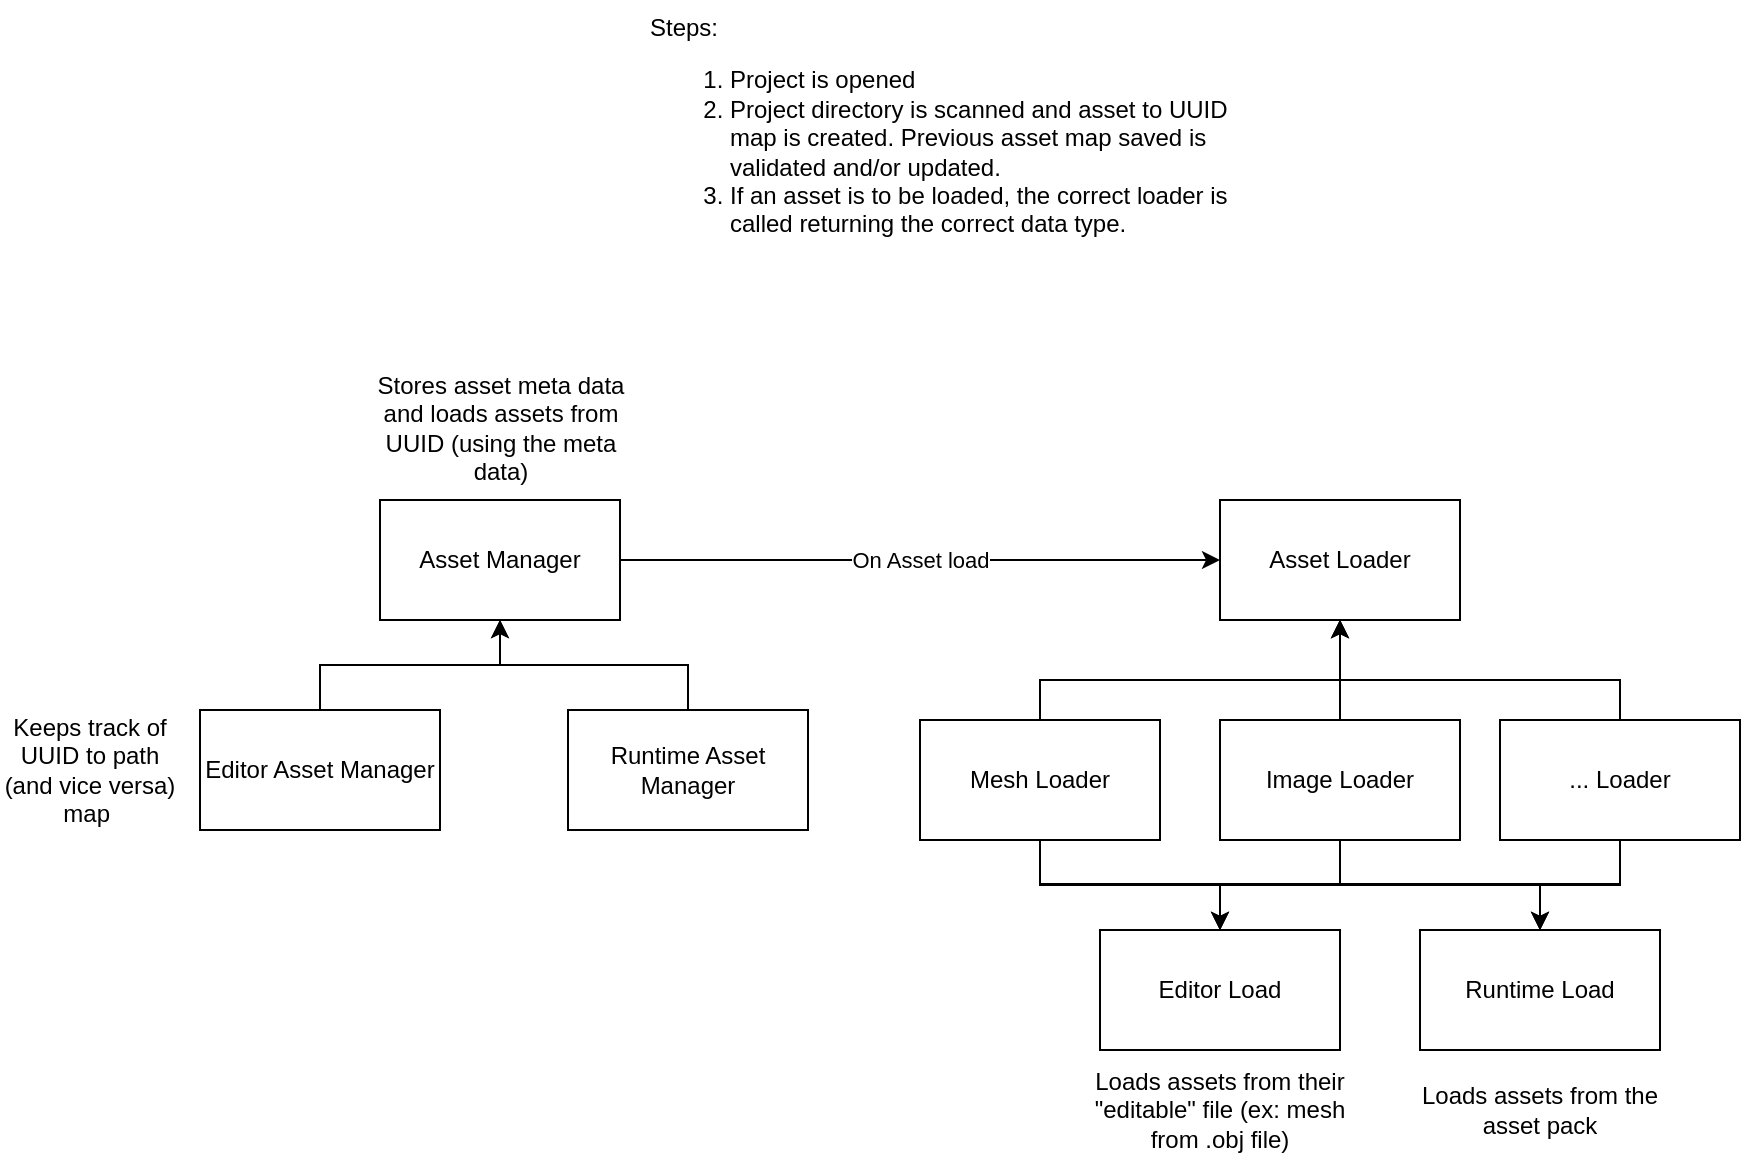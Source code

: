 <mxfile version="24.4.6" type="device">
  <diagram name="Page-1" id="s1o9P2wB5GYVm1UVTe90">
    <mxGraphModel dx="1434" dy="836" grid="1" gridSize="10" guides="1" tooltips="1" connect="1" arrows="1" fold="1" page="1" pageScale="1" pageWidth="827" pageHeight="1169" math="0" shadow="0">
      <root>
        <mxCell id="0" />
        <mxCell id="1" parent="0" />
        <mxCell id="5xO5ulIbjKp1GPoWiXpJ-31" value="On Asset load" style="edgeStyle=orthogonalEdgeStyle;rounded=0;orthogonalLoop=1;jettySize=auto;html=1;entryX=0;entryY=0.5;entryDx=0;entryDy=0;" parent="1" source="5xO5ulIbjKp1GPoWiXpJ-1" target="5xO5ulIbjKp1GPoWiXpJ-10" edge="1">
          <mxGeometry relative="1" as="geometry">
            <Array as="points">
              <mxPoint x="440" y="340" />
              <mxPoint x="440" y="340" />
            </Array>
          </mxGeometry>
        </mxCell>
        <mxCell id="5xO5ulIbjKp1GPoWiXpJ-1" value="Asset Manager" style="rounded=0;whiteSpace=wrap;html=1;" parent="1" vertex="1">
          <mxGeometry x="250" y="310" width="120" height="60" as="geometry" />
        </mxCell>
        <mxCell id="5xO5ulIbjKp1GPoWiXpJ-2" value="Keeps track of UUID to path (and vice versa) map&amp;nbsp;" style="text;strokeColor=none;align=center;fillColor=none;html=1;verticalAlign=middle;whiteSpace=wrap;rounded=0;" parent="1" vertex="1">
          <mxGeometry x="60" y="430" width="90" height="30" as="geometry" />
        </mxCell>
        <mxCell id="5xO5ulIbjKp1GPoWiXpJ-6" style="edgeStyle=orthogonalEdgeStyle;rounded=0;orthogonalLoop=1;jettySize=auto;html=1;" parent="1" source="5xO5ulIbjKp1GPoWiXpJ-3" target="5xO5ulIbjKp1GPoWiXpJ-1" edge="1">
          <mxGeometry relative="1" as="geometry" />
        </mxCell>
        <mxCell id="5xO5ulIbjKp1GPoWiXpJ-3" value="Editor Asset Manager" style="rounded=0;whiteSpace=wrap;html=1;" parent="1" vertex="1">
          <mxGeometry x="160" y="415" width="120" height="60" as="geometry" />
        </mxCell>
        <mxCell id="5xO5ulIbjKp1GPoWiXpJ-5" style="edgeStyle=orthogonalEdgeStyle;rounded=0;orthogonalLoop=1;jettySize=auto;html=1;entryX=0.5;entryY=1;entryDx=0;entryDy=0;" parent="1" source="5xO5ulIbjKp1GPoWiXpJ-4" target="5xO5ulIbjKp1GPoWiXpJ-1" edge="1">
          <mxGeometry relative="1" as="geometry" />
        </mxCell>
        <mxCell id="5xO5ulIbjKp1GPoWiXpJ-4" value="Runtime Asset Manager" style="rounded=0;whiteSpace=wrap;html=1;" parent="1" vertex="1">
          <mxGeometry x="344" y="415" width="120" height="60" as="geometry" />
        </mxCell>
        <mxCell id="5xO5ulIbjKp1GPoWiXpJ-7" value="Stores asset meta data and loads assets from UUID (using the meta data)" style="text;strokeColor=none;align=center;fillColor=none;html=1;verticalAlign=middle;whiteSpace=wrap;rounded=0;" parent="1" vertex="1">
          <mxGeometry x="237.5" y="250" width="145" height="48.33" as="geometry" />
        </mxCell>
        <mxCell id="5xO5ulIbjKp1GPoWiXpJ-9" value="Steps:&amp;nbsp;&lt;div&gt;&lt;ol&gt;&lt;li&gt;Project is opened&lt;/li&gt;&lt;li&gt;Project directory is scanned and asset to UUID map is created. Previous asset map saved is validated and/or updated.&lt;/li&gt;&lt;li&gt;If an asset is to be loaded, the correct loader is called returning the correct data type.&lt;/li&gt;&lt;/ol&gt;&lt;/div&gt;" style="text;strokeColor=none;align=left;fillColor=none;html=1;verticalAlign=top;whiteSpace=wrap;rounded=0;" parent="1" vertex="1">
          <mxGeometry x="382.5" y="60" width="300" height="130" as="geometry" />
        </mxCell>
        <mxCell id="5xO5ulIbjKp1GPoWiXpJ-10" value="Asset Loader" style="rounded=0;whiteSpace=wrap;html=1;" parent="1" vertex="1">
          <mxGeometry x="670" y="310" width="120" height="60" as="geometry" />
        </mxCell>
        <mxCell id="5xO5ulIbjKp1GPoWiXpJ-13" style="edgeStyle=orthogonalEdgeStyle;rounded=0;orthogonalLoop=1;jettySize=auto;html=1;" parent="1" source="5xO5ulIbjKp1GPoWiXpJ-11" target="5xO5ulIbjKp1GPoWiXpJ-10" edge="1">
          <mxGeometry relative="1" as="geometry">
            <Array as="points">
              <mxPoint x="580" y="400" />
              <mxPoint x="730" y="400" />
            </Array>
          </mxGeometry>
        </mxCell>
        <mxCell id="5xO5ulIbjKp1GPoWiXpJ-20" style="edgeStyle=orthogonalEdgeStyle;rounded=0;orthogonalLoop=1;jettySize=auto;html=1;entryX=0.5;entryY=0;entryDx=0;entryDy=0;" parent="1" source="5xO5ulIbjKp1GPoWiXpJ-11" target="5xO5ulIbjKp1GPoWiXpJ-18" edge="1">
          <mxGeometry relative="1" as="geometry" />
        </mxCell>
        <mxCell id="5xO5ulIbjKp1GPoWiXpJ-25" style="edgeStyle=orthogonalEdgeStyle;rounded=0;orthogonalLoop=1;jettySize=auto;html=1;entryX=0.5;entryY=0;entryDx=0;entryDy=0;" parent="1" source="5xO5ulIbjKp1GPoWiXpJ-11" target="5xO5ulIbjKp1GPoWiXpJ-19" edge="1">
          <mxGeometry relative="1" as="geometry">
            <Array as="points">
              <mxPoint x="580" y="502" />
              <mxPoint x="830" y="502" />
            </Array>
          </mxGeometry>
        </mxCell>
        <mxCell id="5xO5ulIbjKp1GPoWiXpJ-11" value="Mesh Loader" style="rounded=0;whiteSpace=wrap;html=1;" parent="1" vertex="1">
          <mxGeometry x="520" y="420" width="120" height="60" as="geometry" />
        </mxCell>
        <mxCell id="5xO5ulIbjKp1GPoWiXpJ-14" style="edgeStyle=orthogonalEdgeStyle;rounded=0;orthogonalLoop=1;jettySize=auto;html=1;" parent="1" source="5xO5ulIbjKp1GPoWiXpJ-12" target="5xO5ulIbjKp1GPoWiXpJ-10" edge="1">
          <mxGeometry relative="1" as="geometry" />
        </mxCell>
        <mxCell id="5xO5ulIbjKp1GPoWiXpJ-21" style="edgeStyle=orthogonalEdgeStyle;rounded=0;orthogonalLoop=1;jettySize=auto;html=1;entryX=0.5;entryY=0;entryDx=0;entryDy=0;" parent="1" source="5xO5ulIbjKp1GPoWiXpJ-12" target="5xO5ulIbjKp1GPoWiXpJ-18" edge="1">
          <mxGeometry relative="1" as="geometry" />
        </mxCell>
        <mxCell id="5xO5ulIbjKp1GPoWiXpJ-24" style="edgeStyle=orthogonalEdgeStyle;rounded=0;orthogonalLoop=1;jettySize=auto;html=1;entryX=0.5;entryY=0;entryDx=0;entryDy=0;" parent="1" source="5xO5ulIbjKp1GPoWiXpJ-12" target="5xO5ulIbjKp1GPoWiXpJ-19" edge="1">
          <mxGeometry relative="1" as="geometry" />
        </mxCell>
        <mxCell id="5xO5ulIbjKp1GPoWiXpJ-12" value="Image Loader" style="rounded=0;whiteSpace=wrap;html=1;" parent="1" vertex="1">
          <mxGeometry x="670" y="420" width="120" height="60" as="geometry" />
        </mxCell>
        <mxCell id="5xO5ulIbjKp1GPoWiXpJ-17" style="edgeStyle=orthogonalEdgeStyle;rounded=0;orthogonalLoop=1;jettySize=auto;html=1;entryX=0.5;entryY=1;entryDx=0;entryDy=0;" parent="1" source="5xO5ulIbjKp1GPoWiXpJ-15" target="5xO5ulIbjKp1GPoWiXpJ-10" edge="1">
          <mxGeometry relative="1" as="geometry">
            <Array as="points">
              <mxPoint x="870" y="400" />
              <mxPoint x="730" y="400" />
            </Array>
          </mxGeometry>
        </mxCell>
        <mxCell id="5xO5ulIbjKp1GPoWiXpJ-22" style="edgeStyle=orthogonalEdgeStyle;rounded=0;orthogonalLoop=1;jettySize=auto;html=1;entryX=0.5;entryY=0;entryDx=0;entryDy=0;" parent="1" source="5xO5ulIbjKp1GPoWiXpJ-15" target="5xO5ulIbjKp1GPoWiXpJ-18" edge="1">
          <mxGeometry relative="1" as="geometry">
            <Array as="points">
              <mxPoint x="870" y="502" />
              <mxPoint x="670" y="502" />
            </Array>
          </mxGeometry>
        </mxCell>
        <mxCell id="5xO5ulIbjKp1GPoWiXpJ-23" style="edgeStyle=orthogonalEdgeStyle;rounded=0;orthogonalLoop=1;jettySize=auto;html=1;" parent="1" source="5xO5ulIbjKp1GPoWiXpJ-15" target="5xO5ulIbjKp1GPoWiXpJ-19" edge="1">
          <mxGeometry relative="1" as="geometry" />
        </mxCell>
        <mxCell id="5xO5ulIbjKp1GPoWiXpJ-15" value="... Loader" style="rounded=0;whiteSpace=wrap;html=1;" parent="1" vertex="1">
          <mxGeometry x="810" y="420" width="120" height="60" as="geometry" />
        </mxCell>
        <mxCell id="5xO5ulIbjKp1GPoWiXpJ-18" value="Editor Load" style="rounded=0;whiteSpace=wrap;html=1;" parent="1" vertex="1">
          <mxGeometry x="610" y="525" width="120" height="60" as="geometry" />
        </mxCell>
        <mxCell id="5xO5ulIbjKp1GPoWiXpJ-19" value="Runtime Load" style="rounded=0;whiteSpace=wrap;html=1;" parent="1" vertex="1">
          <mxGeometry x="770" y="525" width="120" height="60" as="geometry" />
        </mxCell>
        <mxCell id="5xO5ulIbjKp1GPoWiXpJ-29" value="Loads assets from their &quot;editable&quot; file (ex: mesh from .obj file)" style="text;strokeColor=none;align=center;fillColor=none;html=1;verticalAlign=middle;whiteSpace=wrap;rounded=0;" parent="1" vertex="1">
          <mxGeometry x="605" y="600" width="130" height="30" as="geometry" />
        </mxCell>
        <mxCell id="5xO5ulIbjKp1GPoWiXpJ-30" value="Loads assets from the asset pack" style="text;strokeColor=none;align=center;fillColor=none;html=1;verticalAlign=middle;whiteSpace=wrap;rounded=0;" parent="1" vertex="1">
          <mxGeometry x="765" y="600" width="130" height="30" as="geometry" />
        </mxCell>
      </root>
    </mxGraphModel>
  </diagram>
</mxfile>
